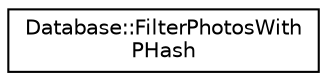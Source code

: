 digraph "Graphical Class Hierarchy"
{
 // LATEX_PDF_SIZE
  edge [fontname="Helvetica",fontsize="10",labelfontname="Helvetica",labelfontsize="10"];
  node [fontname="Helvetica",fontsize="10",shape=record];
  rankdir="LR";
  Node0 [label="Database::FilterPhotosWith\lPHash",height=0.2,width=0.4,color="black", fillcolor="white", style="filled",URL="$struct_database_1_1_filter_photos_with_p_hash.html",tooltip=" "];
}
